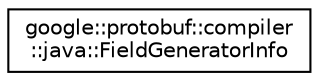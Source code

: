 digraph "类继承关系图"
{
 // LATEX_PDF_SIZE
  edge [fontname="Helvetica",fontsize="10",labelfontname="Helvetica",labelfontsize="10"];
  node [fontname="Helvetica",fontsize="10",shape=record];
  rankdir="LR";
  Node0 [label="google::protobuf::compiler\l::java::FieldGeneratorInfo",height=0.2,width=0.4,color="black", fillcolor="white", style="filled",URL="$structgoogle_1_1protobuf_1_1compiler_1_1java_1_1FieldGeneratorInfo.html",tooltip=" "];
}
